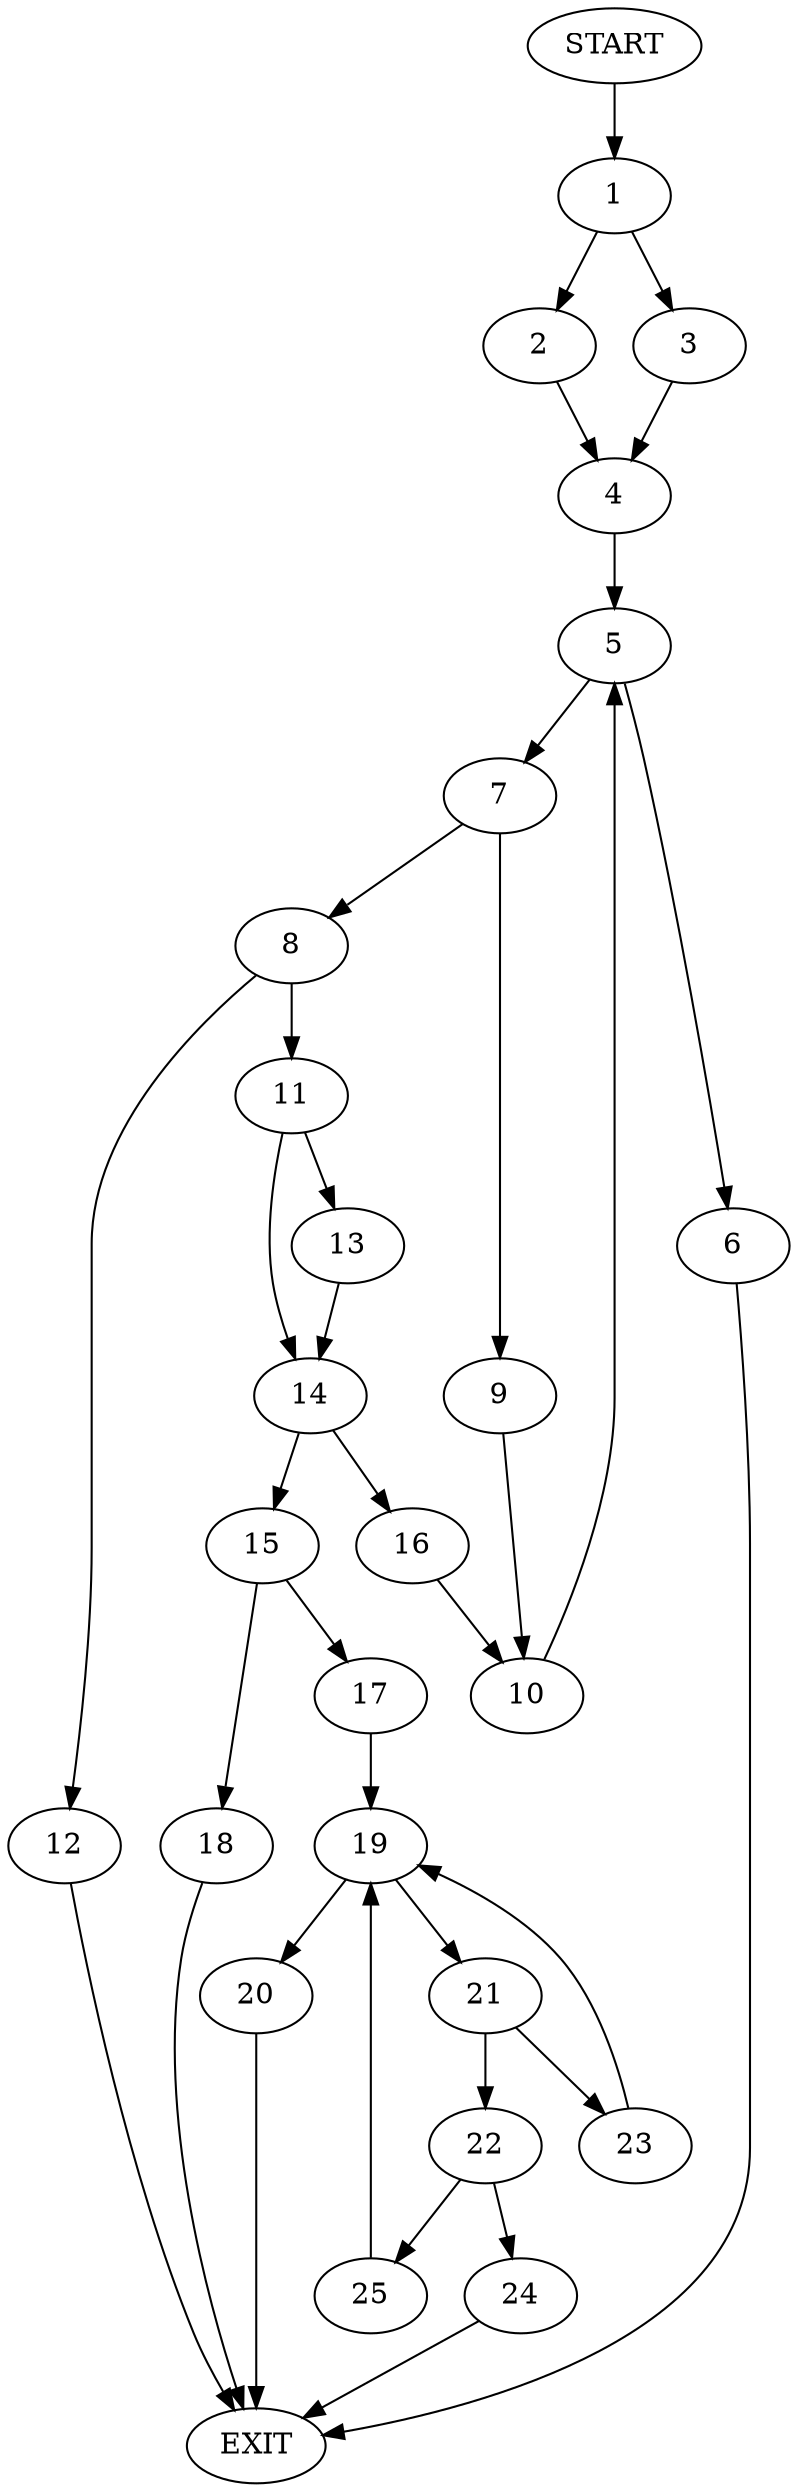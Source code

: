 digraph {
0 [label="START"]
26 [label="EXIT"]
0 -> 1
1 -> 2
1 -> 3
3 -> 4
2 -> 4
4 -> 5
5 -> 6
5 -> 7
7 -> 8
7 -> 9
6 -> 26
9 -> 10
8 -> 11
8 -> 12
10 -> 5
11 -> 13
11 -> 14
12 -> 26
13 -> 14
14 -> 15
14 -> 16
16 -> 10
15 -> 17
15 -> 18
18 -> 26
17 -> 19
19 -> 20
19 -> 21
20 -> 26
21 -> 22
21 -> 23
22 -> 24
22 -> 25
23 -> 19
25 -> 19
24 -> 26
}
